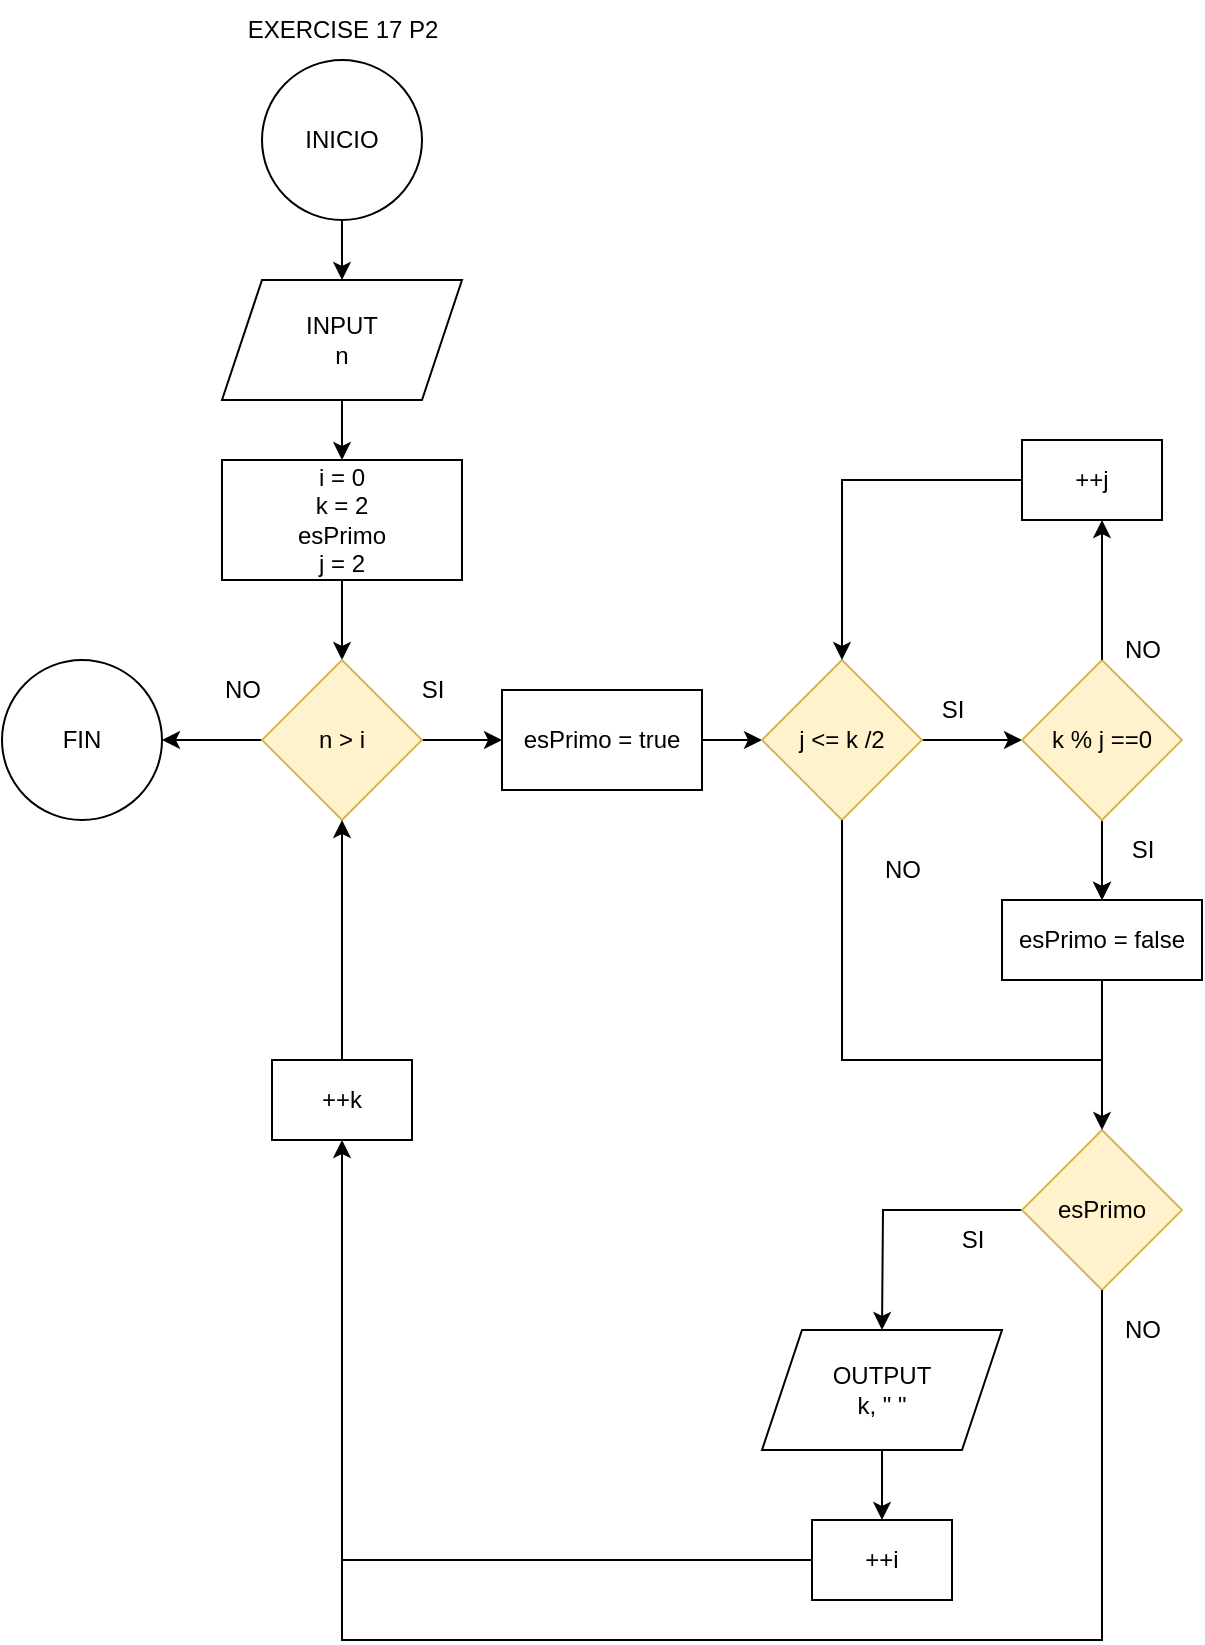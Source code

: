 <mxfile version="24.4.0" type="device">
  <diagram name="EXERCISE-1" id="7WXvErT6jwQCl5LBhXy7">
    <mxGraphModel dx="978" dy="531" grid="1" gridSize="10" guides="1" tooltips="1" connect="1" arrows="1" fold="1" page="1" pageScale="1" pageWidth="850" pageHeight="1100" math="0" shadow="0">
      <root>
        <mxCell id="0" />
        <mxCell id="1" parent="0" />
        <mxCell id="-hOMn0kYKFU-R9jvK8EN-38" value="EXERCISE 17 P2" style="text;html=1;align=center;verticalAlign=middle;resizable=0;points=[];autosize=1;strokeColor=none;fillColor=none;" parent="1" vertex="1">
          <mxGeometry x="310" width="120" height="30" as="geometry" />
        </mxCell>
        <mxCell id="jAzLcmatW34AS9ptDqRP-906" style="edgeStyle=orthogonalEdgeStyle;rounded=0;orthogonalLoop=1;jettySize=auto;html=1;exitX=0;exitY=0.5;exitDx=0;exitDy=0;entryX=0;entryY=0.5;entryDx=0;entryDy=0;" edge="1" parent="1" source="jAzLcmatW34AS9ptDqRP-907">
          <mxGeometry relative="1" as="geometry">
            <mxPoint x="302.5" y="1310" as="targetPoint" />
            <Array as="points">
              <mxPoint x="-180" y="2250" />
              <mxPoint x="-180" y="1310" />
            </Array>
          </mxGeometry>
        </mxCell>
        <mxCell id="jAzLcmatW34AS9ptDqRP-1104" style="edgeStyle=orthogonalEdgeStyle;rounded=0;orthogonalLoop=1;jettySize=auto;html=1;exitX=0;exitY=0.5;exitDx=0;exitDy=0;entryX=0;entryY=0.5;entryDx=0;entryDy=0;" edge="1" parent="1">
          <mxGeometry relative="1" as="geometry">
            <mxPoint x="772.5" y="1390" as="targetPoint" />
            <Array as="points">
              <mxPoint x="290" y="2330" />
              <mxPoint x="290" y="1390" />
            </Array>
          </mxGeometry>
        </mxCell>
        <mxCell id="jAzLcmatW34AS9ptDqRP-1237" value="" style="edgeStyle=orthogonalEdgeStyle;rounded=0;orthogonalLoop=1;jettySize=auto;html=1;" edge="1" parent="1" source="jAzLcmatW34AS9ptDqRP-1238" target="jAzLcmatW34AS9ptDqRP-1240">
          <mxGeometry relative="1" as="geometry" />
        </mxCell>
        <mxCell id="jAzLcmatW34AS9ptDqRP-1238" value="INICIO" style="ellipse;whiteSpace=wrap;html=1;" vertex="1" parent="1">
          <mxGeometry x="330" y="30" width="80" height="80" as="geometry" />
        </mxCell>
        <mxCell id="jAzLcmatW34AS9ptDqRP-1239" value="" style="edgeStyle=orthogonalEdgeStyle;rounded=0;orthogonalLoop=1;jettySize=auto;html=1;" edge="1" parent="1" source="jAzLcmatW34AS9ptDqRP-1240" target="jAzLcmatW34AS9ptDqRP-1242">
          <mxGeometry relative="1" as="geometry" />
        </mxCell>
        <mxCell id="jAzLcmatW34AS9ptDqRP-1240" value="INPUT&lt;div&gt;n&lt;/div&gt;" style="shape=parallelogram;perimeter=parallelogramPerimeter;whiteSpace=wrap;html=1;fixedSize=1;" vertex="1" parent="1">
          <mxGeometry x="310" y="140" width="120" height="60" as="geometry" />
        </mxCell>
        <mxCell id="jAzLcmatW34AS9ptDqRP-1241" value="" style="edgeStyle=orthogonalEdgeStyle;rounded=0;orthogonalLoop=1;jettySize=auto;html=1;" edge="1" parent="1" source="jAzLcmatW34AS9ptDqRP-1242" target="jAzLcmatW34AS9ptDqRP-1245">
          <mxGeometry relative="1" as="geometry" />
        </mxCell>
        <mxCell id="jAzLcmatW34AS9ptDqRP-1242" value="i = 0&lt;div&gt;k = 2&lt;/div&gt;&lt;div&gt;esPrimo&lt;/div&gt;&lt;div&gt;j = 2&lt;/div&gt;" style="whiteSpace=wrap;html=1;" vertex="1" parent="1">
          <mxGeometry x="310" y="230" width="120" height="60" as="geometry" />
        </mxCell>
        <mxCell id="jAzLcmatW34AS9ptDqRP-1243" value="" style="edgeStyle=orthogonalEdgeStyle;rounded=0;orthogonalLoop=1;jettySize=auto;html=1;" edge="1" parent="1" source="jAzLcmatW34AS9ptDqRP-1245" target="jAzLcmatW34AS9ptDqRP-1250">
          <mxGeometry relative="1" as="geometry" />
        </mxCell>
        <mxCell id="jAzLcmatW34AS9ptDqRP-1244" value="" style="edgeStyle=orthogonalEdgeStyle;rounded=0;orthogonalLoop=1;jettySize=auto;html=1;" edge="1" parent="1" source="jAzLcmatW34AS9ptDqRP-1245" target="jAzLcmatW34AS9ptDqRP-1276">
          <mxGeometry relative="1" as="geometry" />
        </mxCell>
        <mxCell id="jAzLcmatW34AS9ptDqRP-1245" value="n &amp;gt; i" style="rhombus;whiteSpace=wrap;html=1;fillColor=#fff2cc;strokeColor=#d6b656;" vertex="1" parent="1">
          <mxGeometry x="330" y="330" width="80" height="80" as="geometry" />
        </mxCell>
        <mxCell id="jAzLcmatW34AS9ptDqRP-1246" value="" style="edgeStyle=orthogonalEdgeStyle;rounded=0;orthogonalLoop=1;jettySize=auto;html=1;" edge="1" parent="1" source="jAzLcmatW34AS9ptDqRP-1247">
          <mxGeometry relative="1" as="geometry">
            <mxPoint x="640" y="665" as="targetPoint" />
          </mxGeometry>
        </mxCell>
        <mxCell id="jAzLcmatW34AS9ptDqRP-1247" value="esPrimo" style="rhombus;whiteSpace=wrap;html=1;fillColor=#fff2cc;strokeColor=#d6b656;" vertex="1" parent="1">
          <mxGeometry x="710" y="565" width="80" height="80" as="geometry" />
        </mxCell>
        <mxCell id="jAzLcmatW34AS9ptDqRP-1248" value="SI" style="text;html=1;align=center;verticalAlign=middle;resizable=0;points=[];autosize=1;strokeColor=none;fillColor=none;" vertex="1" parent="1">
          <mxGeometry x="400" y="330" width="30" height="30" as="geometry" />
        </mxCell>
        <mxCell id="jAzLcmatW34AS9ptDqRP-1249" value="" style="edgeStyle=orthogonalEdgeStyle;rounded=0;orthogonalLoop=1;jettySize=auto;html=1;" edge="1" parent="1" source="jAzLcmatW34AS9ptDqRP-1250" target="jAzLcmatW34AS9ptDqRP-1252">
          <mxGeometry relative="1" as="geometry" />
        </mxCell>
        <mxCell id="jAzLcmatW34AS9ptDqRP-1250" value="esPrimo = true" style="whiteSpace=wrap;html=1;" vertex="1" parent="1">
          <mxGeometry x="450" y="345" width="100" height="50" as="geometry" />
        </mxCell>
        <mxCell id="jAzLcmatW34AS9ptDqRP-1251" value="" style="edgeStyle=orthogonalEdgeStyle;rounded=0;orthogonalLoop=1;jettySize=auto;html=1;" edge="1" parent="1" source="jAzLcmatW34AS9ptDqRP-1252" target="jAzLcmatW34AS9ptDqRP-1259">
          <mxGeometry relative="1" as="geometry" />
        </mxCell>
        <mxCell id="jAzLcmatW34AS9ptDqRP-1252" value="j &amp;lt;= k /2" style="rhombus;whiteSpace=wrap;html=1;fillColor=#fff2cc;strokeColor=#d6b656;" vertex="1" parent="1">
          <mxGeometry x="580" y="330" width="80" height="80" as="geometry" />
        </mxCell>
        <mxCell id="jAzLcmatW34AS9ptDqRP-1253" style="edgeStyle=orthogonalEdgeStyle;rounded=0;orthogonalLoop=1;jettySize=auto;html=1;entryX=0.5;entryY=0;entryDx=0;entryDy=0;" edge="1" parent="1" source="jAzLcmatW34AS9ptDqRP-1254" target="jAzLcmatW34AS9ptDqRP-1252">
          <mxGeometry relative="1" as="geometry" />
        </mxCell>
        <mxCell id="jAzLcmatW34AS9ptDqRP-1254" value="++j" style="whiteSpace=wrap;html=1;" vertex="1" parent="1">
          <mxGeometry x="710" y="220" width="70" height="40" as="geometry" />
        </mxCell>
        <mxCell id="jAzLcmatW34AS9ptDqRP-1255" value="NO" style="text;html=1;align=center;verticalAlign=middle;resizable=0;points=[];autosize=1;strokeColor=none;fillColor=none;" vertex="1" parent="1">
          <mxGeometry x="630" y="420" width="40" height="30" as="geometry" />
        </mxCell>
        <mxCell id="jAzLcmatW34AS9ptDqRP-1256" value="" style="edgeStyle=orthogonalEdgeStyle;rounded=0;orthogonalLoop=1;jettySize=auto;html=1;" edge="1" parent="1" source="jAzLcmatW34AS9ptDqRP-1259" target="jAzLcmatW34AS9ptDqRP-1262">
          <mxGeometry relative="1" as="geometry" />
        </mxCell>
        <mxCell id="jAzLcmatW34AS9ptDqRP-1257" value="SI" style="text;html=1;align=center;verticalAlign=middle;resizable=0;points=[];autosize=1;strokeColor=none;fillColor=none;" vertex="1" parent="1">
          <mxGeometry x="660" y="340" width="30" height="30" as="geometry" />
        </mxCell>
        <mxCell id="jAzLcmatW34AS9ptDqRP-1258" value="" style="edgeStyle=orthogonalEdgeStyle;rounded=0;orthogonalLoop=1;jettySize=auto;html=1;" edge="1" parent="1" source="jAzLcmatW34AS9ptDqRP-1259" target="jAzLcmatW34AS9ptDqRP-1262">
          <mxGeometry relative="1" as="geometry" />
        </mxCell>
        <mxCell id="jAzLcmatW34AS9ptDqRP-1259" value="k % j ==0" style="rhombus;whiteSpace=wrap;html=1;fillColor=#fff2cc;strokeColor=#d6b656;" vertex="1" parent="1">
          <mxGeometry x="710" y="330" width="80" height="80" as="geometry" />
        </mxCell>
        <mxCell id="jAzLcmatW34AS9ptDqRP-1260" value="NO" style="text;html=1;align=center;verticalAlign=middle;resizable=0;points=[];autosize=1;strokeColor=none;fillColor=none;" vertex="1" parent="1">
          <mxGeometry x="750" y="310" width="40" height="30" as="geometry" />
        </mxCell>
        <mxCell id="jAzLcmatW34AS9ptDqRP-1261" style="edgeStyle=orthogonalEdgeStyle;rounded=0;orthogonalLoop=1;jettySize=auto;html=1;entryX=0.5;entryY=0;entryDx=0;entryDy=0;" edge="1" parent="1" source="jAzLcmatW34AS9ptDqRP-1262" target="jAzLcmatW34AS9ptDqRP-1247">
          <mxGeometry relative="1" as="geometry" />
        </mxCell>
        <mxCell id="jAzLcmatW34AS9ptDqRP-1262" value="esPrimo = false" style="whiteSpace=wrap;html=1;" vertex="1" parent="1">
          <mxGeometry x="700" y="450" width="100" height="40" as="geometry" />
        </mxCell>
        <mxCell id="jAzLcmatW34AS9ptDqRP-1263" value="" style="endArrow=none;html=1;rounded=0;" edge="1" parent="1">
          <mxGeometry width="50" height="50" relative="1" as="geometry">
            <mxPoint x="750" y="530" as="sourcePoint" />
            <mxPoint x="620" y="410" as="targetPoint" />
            <Array as="points">
              <mxPoint x="620" y="530" />
            </Array>
          </mxGeometry>
        </mxCell>
        <mxCell id="jAzLcmatW34AS9ptDqRP-1264" value="SI" style="text;html=1;align=center;verticalAlign=middle;resizable=0;points=[];autosize=1;strokeColor=none;fillColor=none;" vertex="1" parent="1">
          <mxGeometry x="755" y="410" width="30" height="30" as="geometry" />
        </mxCell>
        <mxCell id="jAzLcmatW34AS9ptDqRP-1265" style="edgeStyle=orthogonalEdgeStyle;rounded=0;orthogonalLoop=1;jettySize=auto;html=1;exitX=0.5;exitY=0;exitDx=0;exitDy=0;" edge="1" parent="1" source="jAzLcmatW34AS9ptDqRP-1259">
          <mxGeometry relative="1" as="geometry">
            <mxPoint x="750" y="260" as="targetPoint" />
            <Array as="points">
              <mxPoint x="750" y="262" />
            </Array>
          </mxGeometry>
        </mxCell>
        <mxCell id="jAzLcmatW34AS9ptDqRP-1266" value="SI" style="text;html=1;align=center;verticalAlign=middle;resizable=0;points=[];autosize=1;strokeColor=none;fillColor=none;" vertex="1" parent="1">
          <mxGeometry x="670" y="605" width="30" height="30" as="geometry" />
        </mxCell>
        <mxCell id="jAzLcmatW34AS9ptDqRP-1267" value="" style="edgeStyle=orthogonalEdgeStyle;rounded=0;orthogonalLoop=1;jettySize=auto;html=1;" edge="1" parent="1" source="jAzLcmatW34AS9ptDqRP-1268" target="jAzLcmatW34AS9ptDqRP-1270">
          <mxGeometry relative="1" as="geometry" />
        </mxCell>
        <mxCell id="jAzLcmatW34AS9ptDqRP-1268" value="OUTPUT&lt;div&gt;k, &quot; &quot;&lt;/div&gt;" style="shape=parallelogram;perimeter=parallelogramPerimeter;whiteSpace=wrap;html=1;fixedSize=1;" vertex="1" parent="1">
          <mxGeometry x="580" y="665" width="120" height="60" as="geometry" />
        </mxCell>
        <mxCell id="jAzLcmatW34AS9ptDqRP-1269" style="edgeStyle=orthogonalEdgeStyle;rounded=0;orthogonalLoop=1;jettySize=auto;html=1;entryX=0.5;entryY=1;entryDx=0;entryDy=0;" edge="1" parent="1" source="jAzLcmatW34AS9ptDqRP-1275" target="jAzLcmatW34AS9ptDqRP-1245">
          <mxGeometry relative="1" as="geometry">
            <mxPoint x="245" y="590" as="targetPoint" />
          </mxGeometry>
        </mxCell>
        <mxCell id="jAzLcmatW34AS9ptDqRP-1270" value="++i" style="whiteSpace=wrap;html=1;" vertex="1" parent="1">
          <mxGeometry x="605" y="760" width="70" height="40" as="geometry" />
        </mxCell>
        <mxCell id="jAzLcmatW34AS9ptDqRP-1271" value="NO" style="text;html=1;align=center;verticalAlign=middle;resizable=0;points=[];autosize=1;strokeColor=none;fillColor=none;" vertex="1" parent="1">
          <mxGeometry x="300" y="330" width="40" height="30" as="geometry" />
        </mxCell>
        <mxCell id="jAzLcmatW34AS9ptDqRP-1272" value="NO" style="text;html=1;align=center;verticalAlign=middle;resizable=0;points=[];autosize=1;strokeColor=none;fillColor=none;" vertex="1" parent="1">
          <mxGeometry x="750" y="650" width="40" height="30" as="geometry" />
        </mxCell>
        <mxCell id="jAzLcmatW34AS9ptDqRP-1273" value="" style="endArrow=none;html=1;rounded=0;" edge="1" parent="1">
          <mxGeometry width="50" height="50" relative="1" as="geometry">
            <mxPoint x="370" y="770" as="sourcePoint" />
            <mxPoint x="750" y="645" as="targetPoint" />
            <Array as="points">
              <mxPoint x="370" y="820" />
              <mxPoint x="550" y="820" />
              <mxPoint x="750" y="820" />
            </Array>
          </mxGeometry>
        </mxCell>
        <mxCell id="jAzLcmatW34AS9ptDqRP-1274" value="" style="edgeStyle=orthogonalEdgeStyle;rounded=0;orthogonalLoop=1;jettySize=auto;html=1;entryX=0.5;entryY=1;entryDx=0;entryDy=0;" edge="1" parent="1" source="jAzLcmatW34AS9ptDqRP-1270" target="jAzLcmatW34AS9ptDqRP-1275">
          <mxGeometry relative="1" as="geometry">
            <mxPoint x="370" y="410" as="targetPoint" />
            <mxPoint x="605" y="780" as="sourcePoint" />
          </mxGeometry>
        </mxCell>
        <mxCell id="jAzLcmatW34AS9ptDqRP-1275" value="++k" style="whiteSpace=wrap;html=1;" vertex="1" parent="1">
          <mxGeometry x="335" y="530" width="70" height="40" as="geometry" />
        </mxCell>
        <mxCell id="jAzLcmatW34AS9ptDqRP-1276" value="FIN" style="ellipse;whiteSpace=wrap;html=1;" vertex="1" parent="1">
          <mxGeometry x="200" y="330" width="80" height="80" as="geometry" />
        </mxCell>
      </root>
    </mxGraphModel>
  </diagram>
</mxfile>
